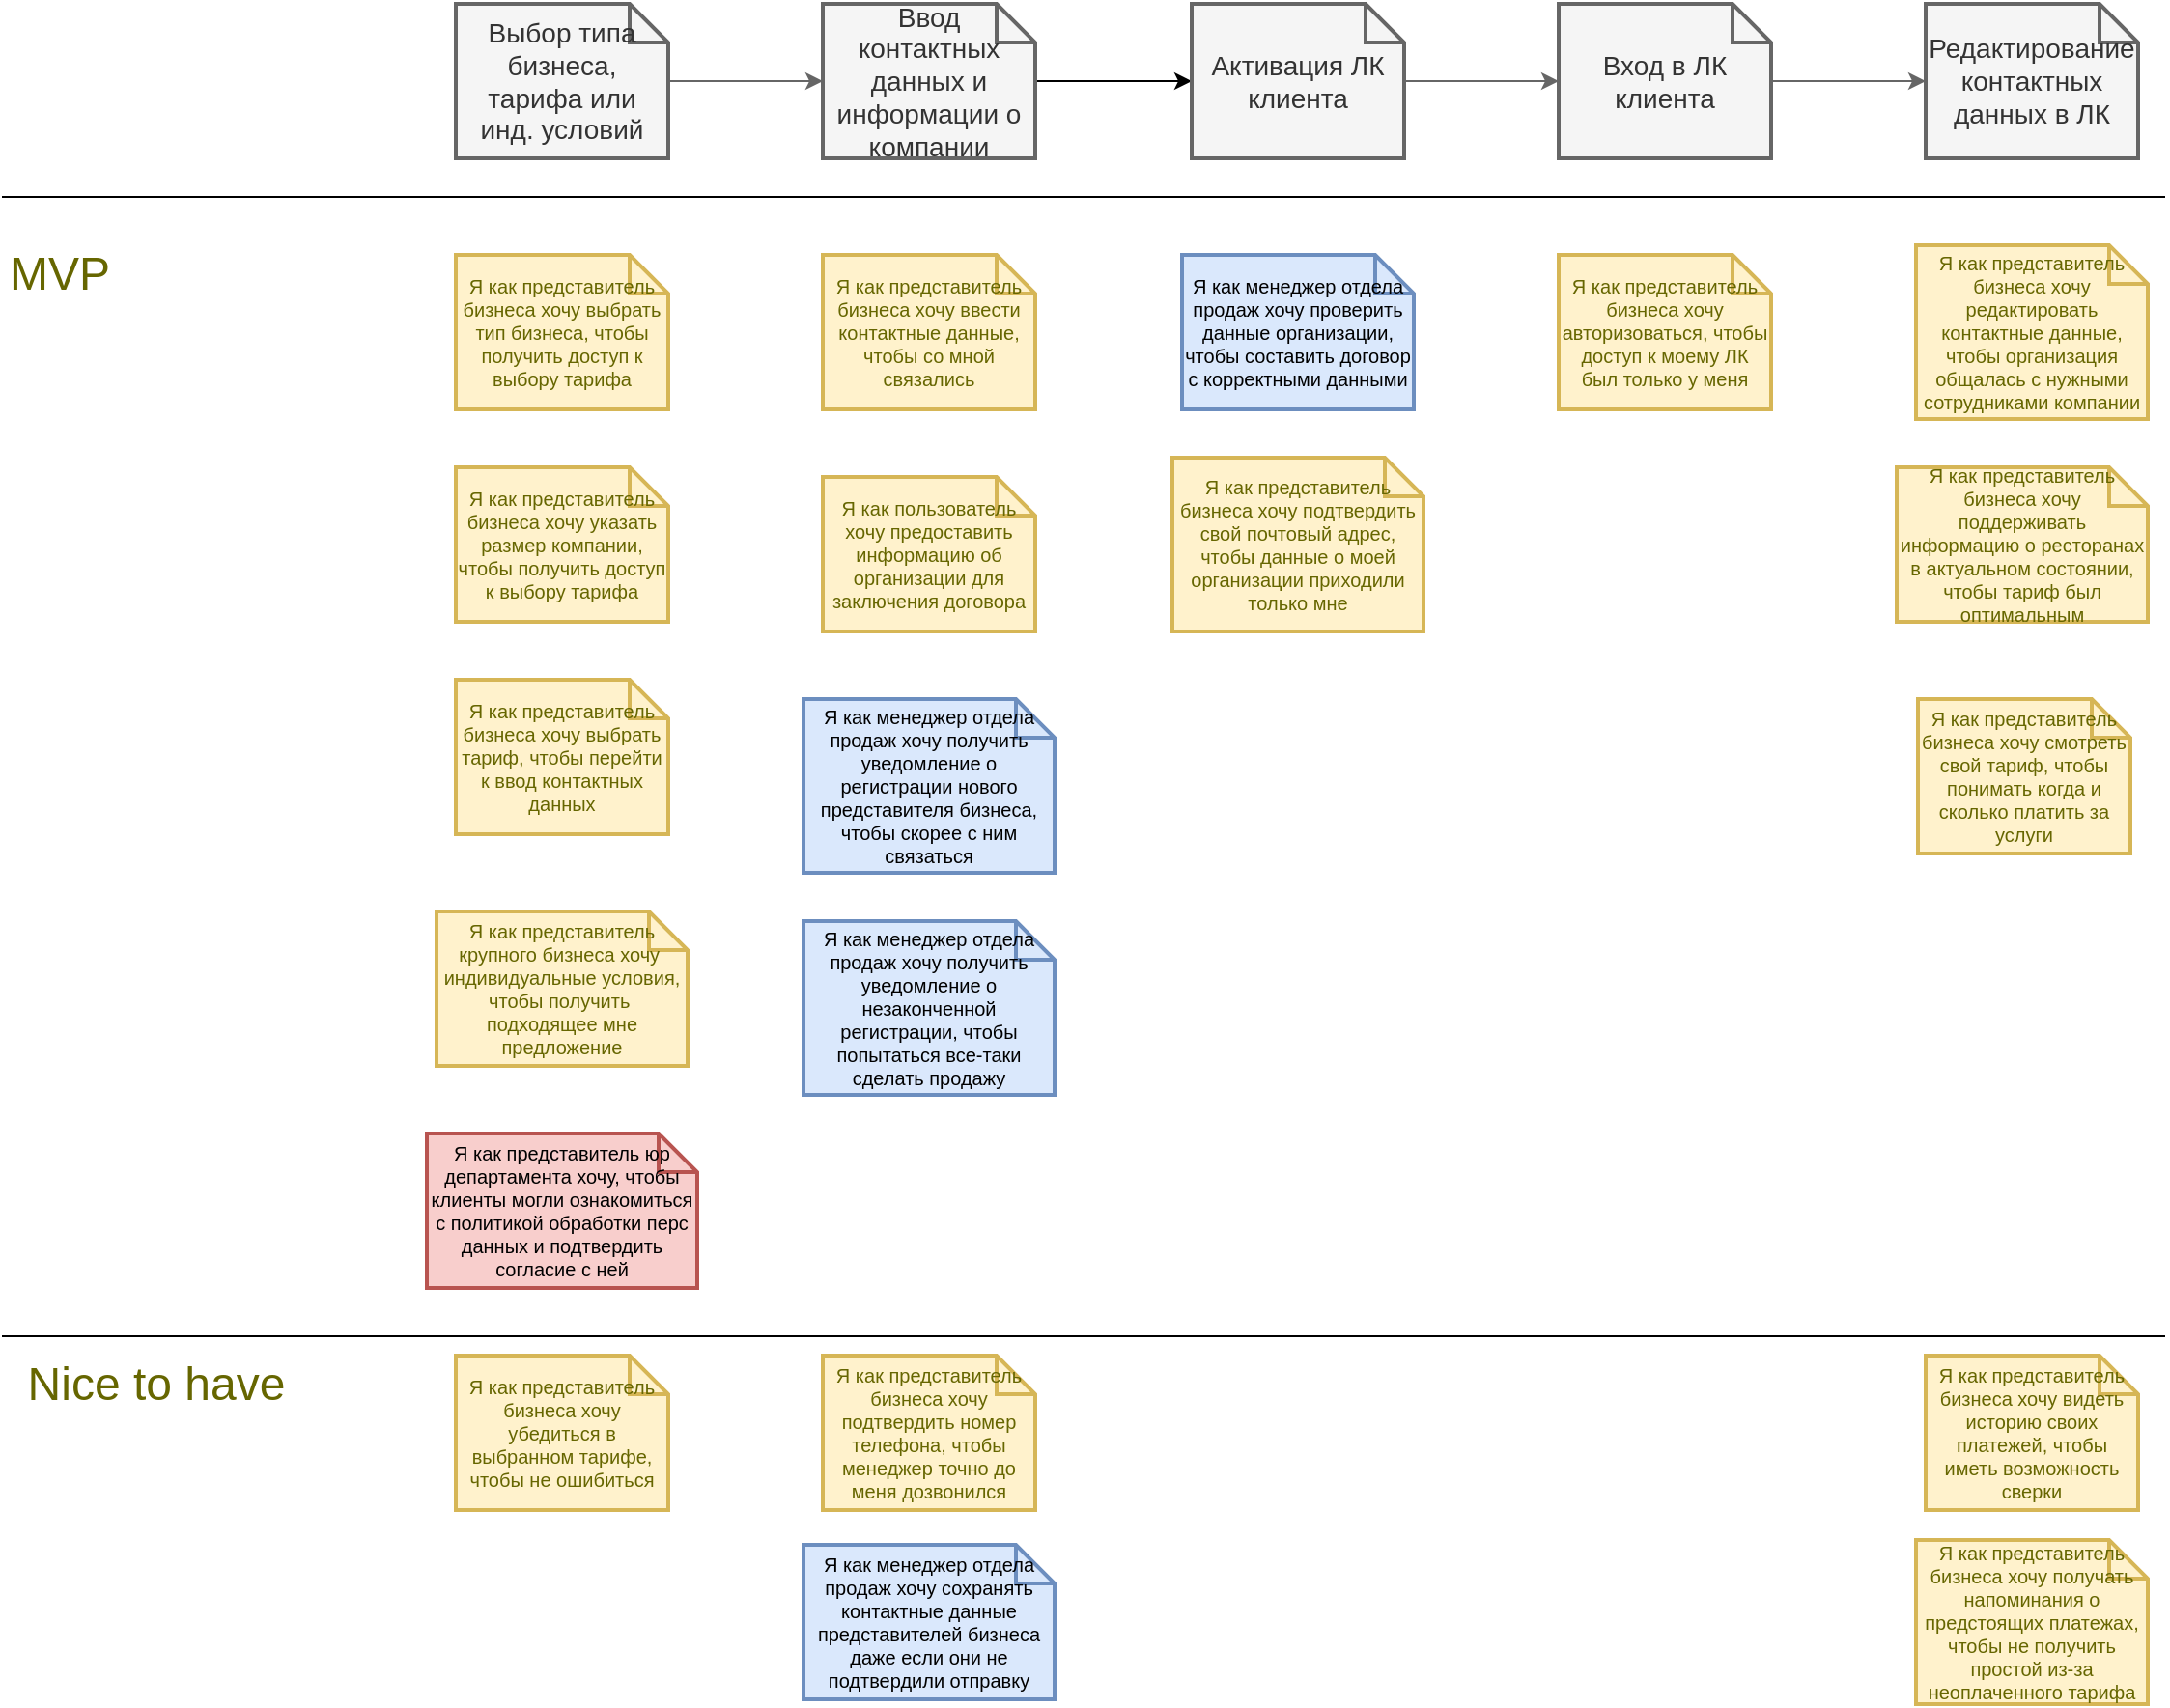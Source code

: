 <mxfile version="17.4.5" type="github">
  <diagram id="AL4FGgEh2XQJVH4AOL0E" name="Page-1">
    <mxGraphModel dx="1371" dy="863" grid="1" gridSize="10" guides="1" tooltips="1" connect="1" arrows="1" fold="1" page="1" pageScale="1" pageWidth="827" pageHeight="1169" math="0" shadow="0">
      <root>
        <mxCell id="0" />
        <mxCell id="1" parent="0" />
        <mxCell id="pUq5BihtKd1USRifQXfm-3" value="" style="edgeStyle=orthogonalEdgeStyle;rounded=0;orthogonalLoop=1;jettySize=auto;html=1;fillColor=#f5f5f5;strokeColor=#666666;" parent="1" source="pUq5BihtKd1USRifQXfm-4" target="pUq5BihtKd1USRifQXfm-6" edge="1">
          <mxGeometry relative="1" as="geometry" />
        </mxCell>
        <mxCell id="pUq5BihtKd1USRifQXfm-4" value="Выбор типа бизнеса, тарифа или инд. условий" style="shape=note;strokeWidth=2;fontSize=14;size=20;whiteSpace=wrap;html=1;fillColor=#f5f5f5;fontColor=#333333;strokeColor=#666666;" parent="1" vertex="1">
          <mxGeometry x="245.0" y="30" width="110.0" height="80" as="geometry" />
        </mxCell>
        <mxCell id="pUq5BihtKd1USRifQXfm-34" style="edgeStyle=orthogonalEdgeStyle;rounded=0;orthogonalLoop=1;jettySize=auto;html=1;entryX=0;entryY=0.5;entryDx=0;entryDy=0;entryPerimeter=0;" parent="1" source="pUq5BihtKd1USRifQXfm-6" target="pUq5BihtKd1USRifQXfm-10" edge="1">
          <mxGeometry relative="1" as="geometry" />
        </mxCell>
        <mxCell id="pUq5BihtKd1USRifQXfm-6" value="Ввод контактных данных и информации о компании" style="shape=note;strokeWidth=2;fontSize=14;size=20;whiteSpace=wrap;html=1;fillColor=#f5f5f5;fontColor=#333333;strokeColor=#666666;" parent="1" vertex="1">
          <mxGeometry x="435.0" y="30" width="110.0" height="80" as="geometry" />
        </mxCell>
        <mxCell id="pUq5BihtKd1USRifQXfm-9" value="" style="edgeStyle=orthogonalEdgeStyle;rounded=0;orthogonalLoop=1;jettySize=auto;html=1;fillColor=#f5f5f5;strokeColor=#666666;" parent="1" source="pUq5BihtKd1USRifQXfm-10" target="pUq5BihtKd1USRifQXfm-12" edge="1">
          <mxGeometry relative="1" as="geometry" />
        </mxCell>
        <mxCell id="pUq5BihtKd1USRifQXfm-10" value="Активация ЛК клиента" style="shape=note;strokeWidth=2;fontSize=14;size=20;whiteSpace=wrap;html=1;fillColor=#f5f5f5;fontColor=#333333;strokeColor=#666666;" parent="1" vertex="1">
          <mxGeometry x="626.0" y="30" width="110.0" height="80" as="geometry" />
        </mxCell>
        <mxCell id="pUq5BihtKd1USRifQXfm-11" value="" style="edgeStyle=orthogonalEdgeStyle;rounded=0;orthogonalLoop=1;jettySize=auto;html=1;fillColor=#f5f5f5;strokeColor=#666666;" parent="1" source="pUq5BihtKd1USRifQXfm-12" target="pUq5BihtKd1USRifQXfm-13" edge="1">
          <mxGeometry relative="1" as="geometry" />
        </mxCell>
        <mxCell id="pUq5BihtKd1USRifQXfm-12" value="Вход в ЛК клиента" style="shape=note;strokeWidth=2;fontSize=14;size=20;whiteSpace=wrap;html=1;fillColor=#f5f5f5;fontColor=#333333;strokeColor=#666666;" parent="1" vertex="1">
          <mxGeometry x="816.0" y="30" width="110.0" height="80" as="geometry" />
        </mxCell>
        <mxCell id="pUq5BihtKd1USRifQXfm-13" value="Редактирование контактных данных в ЛК" style="shape=note;strokeWidth=2;fontSize=14;size=20;whiteSpace=wrap;html=1;fillColor=#f5f5f5;fontColor=#333333;strokeColor=#666666;" parent="1" vertex="1">
          <mxGeometry x="1006.0" y="30" width="110.0" height="80" as="geometry" />
        </mxCell>
        <mxCell id="pUq5BihtKd1USRifQXfm-14" value="Я как представитель бизнеса хочу выбрать тип бизнеса, чтобы получить доступ к выбору тарифа" style="shape=note;strokeWidth=2;fontSize=10;size=20;whiteSpace=wrap;html=1;fillColor=#fff2cc;strokeColor=#d6b656;fontColor=#666600;" parent="1" vertex="1">
          <mxGeometry x="245.0" y="160" width="110.0" height="80" as="geometry" />
        </mxCell>
        <mxCell id="pUq5BihtKd1USRifQXfm-15" value="Я как представитель бизнеса хочу указать размер компании, чтобы получить доступ к выбору тарифа" style="shape=note;strokeWidth=2;fontSize=10;size=20;whiteSpace=wrap;fillColor=#fff2cc;strokeColor=#d6b656;fontColor=#666600;html=1;" parent="1" vertex="1">
          <mxGeometry x="245.0" y="270" width="110.0" height="80" as="geometry" />
        </mxCell>
        <mxCell id="pUq5BihtKd1USRifQXfm-16" value="Я как представитель крупного бизнеса хочу&amp;nbsp; индивидуальные условия, чтобы получить&amp;nbsp; подходящее мне предложение&lt;br style=&quot;font-size: 10px;&quot;&gt;" style="shape=note;strokeWidth=2;fontSize=10;size=20;fillColor=#fff2cc;strokeColor=#d6b656;fontColor=#666600;whiteSpace=wrap;html=1;" parent="1" vertex="1">
          <mxGeometry x="235" y="500" width="130" height="80" as="geometry" />
        </mxCell>
        <mxCell id="pUq5BihtKd1USRifQXfm-17" value="Я как представитель бизнеса хочу убедиться в выбранном тарифе, чтобы не ошибиться" style="shape=note;strokeWidth=2;fontSize=10;size=20;fillColor=#fff2cc;strokeColor=#d6b656;whiteSpace=wrap;html=1;fontColor=#666600;" parent="1" vertex="1">
          <mxGeometry x="245" y="730" width="110" height="80" as="geometry" />
        </mxCell>
        <mxCell id="pUq5BihtKd1USRifQXfm-18" value="Я как представитель бизнеса хочу ввести контактные данные, чтобы со мной связались" style="shape=note;strokeWidth=2;fontSize=10;size=20;whiteSpace=wrap;fillColor=#fff2cc;strokeColor=#d6b656;fontColor=#666600;html=1;" parent="1" vertex="1">
          <mxGeometry x="435.0" y="160" width="110.0" height="80" as="geometry" />
        </mxCell>
        <mxCell id="pUq5BihtKd1USRifQXfm-19" value="Я как представитель бизнеса хочу подтвердить номер телефона, чтобы менеджер точно до меня дозвонился" style="shape=note;strokeWidth=2;fontSize=10;size=20;fillColor=#fff2cc;strokeColor=#d6b656;whiteSpace=wrap;html=1;fontColor=#666600;" parent="1" vertex="1">
          <mxGeometry x="435" y="730" width="110" height="80" as="geometry" />
        </mxCell>
        <mxCell id="pUq5BihtKd1USRifQXfm-20" value="Я как пользователь хочу предоставить информацию об организации для заключения договора" style="shape=note;strokeWidth=2;fontSize=10;size=20;whiteSpace=wrap;fillColor=#fff2cc;strokeColor=#d6b656;fontColor=#666600;html=1;" parent="1" vertex="1">
          <mxGeometry x="435.0" y="275" width="110.0" height="80" as="geometry" />
        </mxCell>
        <mxCell id="pUq5BihtKd1USRifQXfm-21" value="Я как представитель бизнеса хочу подтвердить свой почтовый адрес, чтобы данные о моей организации приходили только мне" style="shape=note;strokeWidth=2;fontSize=10;size=20;whiteSpace=wrap;fillColor=#fff2cc;strokeColor=#d6b656;fontColor=#666600;html=1;" parent="1" vertex="1">
          <mxGeometry x="616" y="265" width="130" height="90" as="geometry" />
        </mxCell>
        <mxCell id="pUq5BihtKd1USRifQXfm-22" value="Я как представитель бизнеса хочу авторизоваться, чтобы доступ к моему ЛК был только у меня" style="shape=note;strokeWidth=2;fontSize=10;size=20;whiteSpace=wrap;fillColor=#fff2cc;strokeColor=#d6b656;fontColor=#666600;html=1;" parent="1" vertex="1">
          <mxGeometry x="816.0" y="160" width="110.0" height="80" as="geometry" />
        </mxCell>
        <mxCell id="pUq5BihtKd1USRifQXfm-23" value="Я как менеджер отдела продаж хочу сохранять контактные данные представителей бизнеса даже если они не подтвердили отправку" style="shape=note;strokeWidth=2;fontSize=10;size=20;fillColor=#dae8fc;strokeColor=#6c8ebf;whiteSpace=wrap;html=1;" parent="1" vertex="1">
          <mxGeometry x="425" y="828" width="130" height="80" as="geometry" />
        </mxCell>
        <mxCell id="pUq5BihtKd1USRifQXfm-24" value="Я как представитель бизнеса хочу редактировать контактные данные, чтобы организация общалась с нужными сотрудниками компании" style="shape=note;strokeWidth=2;fontSize=10;size=20;whiteSpace=wrap;fillColor=#fff2cc;strokeColor=#d6b656;fontColor=#666600;html=1;" parent="1" vertex="1">
          <mxGeometry x="1001" y="155" width="120" height="90" as="geometry" />
        </mxCell>
        <mxCell id="pUq5BihtKd1USRifQXfm-25" value="Я как менеджер отдела продаж хочу проверить данные организации, чтобы составить договор с корректными данными" style="shape=note;strokeWidth=2;fontSize=10;size=20;whiteSpace=wrap;fillColor=#dae8fc;strokeColor=#6c8ebf;html=1;" parent="1" vertex="1">
          <mxGeometry x="621" y="160" width="120" height="80" as="geometry" />
        </mxCell>
        <mxCell id="pUq5BihtKd1USRifQXfm-26" value="Я как представитель бизнеса хочу смотреть свой тариф, чтобы понимать когда и сколько платить за услуги" style="shape=note;strokeWidth=2;fontSize=10;size=20;whiteSpace=wrap;fillColor=#fff2cc;strokeColor=#d6b656;fontColor=#666600;html=1;" parent="1" vertex="1">
          <mxGeometry x="1002.0" y="390" width="110.0" height="80" as="geometry" />
        </mxCell>
        <mxCell id="pUq5BihtKd1USRifQXfm-27" value="Я как представитель бизнеса хочу поддерживать информацию о ресторанах в актуальном состоянии, чтобы тариф был оптимальным" style="shape=note;strokeWidth=2;fontSize=10;size=20;whiteSpace=wrap;fillColor=#fff2cc;strokeColor=#d6b656;fontColor=#666600;html=1;" parent="1" vertex="1">
          <mxGeometry x="991" y="270" width="130" height="80" as="geometry" />
        </mxCell>
        <mxCell id="pUq5BihtKd1USRifQXfm-29" value="Я как представитель бизнеса хочу видеть историю своих платежей, чтобы иметь возможность сверки" style="shape=note;strokeWidth=2;fontSize=10;size=20;whiteSpace=wrap;fillColor=#fff2cc;strokeColor=#d6b656;fontColor=#666600;html=1;" parent="1" vertex="1">
          <mxGeometry x="1006.0" y="730" width="110.0" height="80" as="geometry" />
        </mxCell>
        <mxCell id="pUq5BihtKd1USRifQXfm-30" value="Я как представитель юр департамента хочу, чтобы клиенты могли ознакомиться с политикой обработки перс данных и подтвердить согласие с ней" style="shape=note;strokeWidth=2;fontSize=10;size=20;whiteSpace=wrap;html=1;fillColor=#f8cecc;strokeColor=#b85450;" parent="1" vertex="1">
          <mxGeometry x="230" y="615" width="140" height="80" as="geometry" />
        </mxCell>
        <mxCell id="pUq5BihtKd1USRifQXfm-33" value="Я как представитель бизнеса хочу выбрать тариф, чтобы перейти к ввод контактных данных" style="shape=note;strokeWidth=2;fontSize=10;size=20;whiteSpace=wrap;fillColor=#fff2cc;strokeColor=#d6b656;fontColor=#666600;html=1;" parent="1" vertex="1">
          <mxGeometry x="245.0" y="380" width="110.0" height="80" as="geometry" />
        </mxCell>
        <mxCell id="pUq5BihtKd1USRifQXfm-35" value="Я как менеджер отдела продаж хочу получить уведомление о регистрации нового представителя бизнеса, чтобы скорее с ним связаться" style="shape=note;strokeWidth=2;fontSize=10;size=20;fillColor=#dae8fc;strokeColor=#6c8ebf;whiteSpace=wrap;html=1;" parent="1" vertex="1">
          <mxGeometry x="425" y="390" width="130" height="90" as="geometry" />
        </mxCell>
        <mxCell id="pUq5BihtKd1USRifQXfm-36" value="Я как менеджер отдела продаж хочу получить уведомление о незаконченной регистрации, чтобы попытаться все-таки сделать продажу" style="shape=note;strokeWidth=2;fontSize=10;size=20;fillColor=#dae8fc;strokeColor=#6c8ebf;whiteSpace=wrap;html=1;" parent="1" vertex="1">
          <mxGeometry x="425" y="505" width="130" height="90" as="geometry" />
        </mxCell>
        <mxCell id="pUq5BihtKd1USRifQXfm-37" value="Я как представитель бизнеса хочу получать напоминания о предстоящих платежах, чтобы не получить простой из-за неоплаченного тарифа" style="shape=note;strokeWidth=2;fontSize=10;size=20;whiteSpace=wrap;fillColor=#fff2cc;strokeColor=#d6b656;fontColor=#666600;html=1;" parent="1" vertex="1">
          <mxGeometry x="1001" y="825.5" width="120" height="85" as="geometry" />
        </mxCell>
        <mxCell id="pUq5BihtKd1USRifQXfm-38" value="MVP" style="text;html=1;strokeColor=none;fillColor=none;align=center;verticalAlign=middle;whiteSpace=wrap;rounded=0;fontColor=#666600;fontSize=24;" parent="1" vertex="1">
          <mxGeometry x="10" y="155" width="60" height="30" as="geometry" />
        </mxCell>
        <mxCell id="pUq5BihtKd1USRifQXfm-39" value="Nice to have" style="text;html=1;strokeColor=none;fillColor=none;align=center;verticalAlign=middle;whiteSpace=wrap;rounded=0;fontColor=#666600;fontSize=24;" parent="1" vertex="1">
          <mxGeometry x="10" y="730" width="160" height="30" as="geometry" />
        </mxCell>
        <mxCell id="w3mXrrh2fPT_aT_4P4OX-1" value="" style="endArrow=none;html=1;rounded=0;" edge="1" parent="1">
          <mxGeometry width="50" height="50" relative="1" as="geometry">
            <mxPoint x="10" y="130" as="sourcePoint" />
            <mxPoint x="1130" y="130" as="targetPoint" />
          </mxGeometry>
        </mxCell>
        <mxCell id="w3mXrrh2fPT_aT_4P4OX-2" value="" style="endArrow=none;html=1;rounded=0;" edge="1" parent="1">
          <mxGeometry width="50" height="50" relative="1" as="geometry">
            <mxPoint x="10" y="720.0" as="sourcePoint" />
            <mxPoint x="1130" y="720.0" as="targetPoint" />
          </mxGeometry>
        </mxCell>
      </root>
    </mxGraphModel>
  </diagram>
</mxfile>
